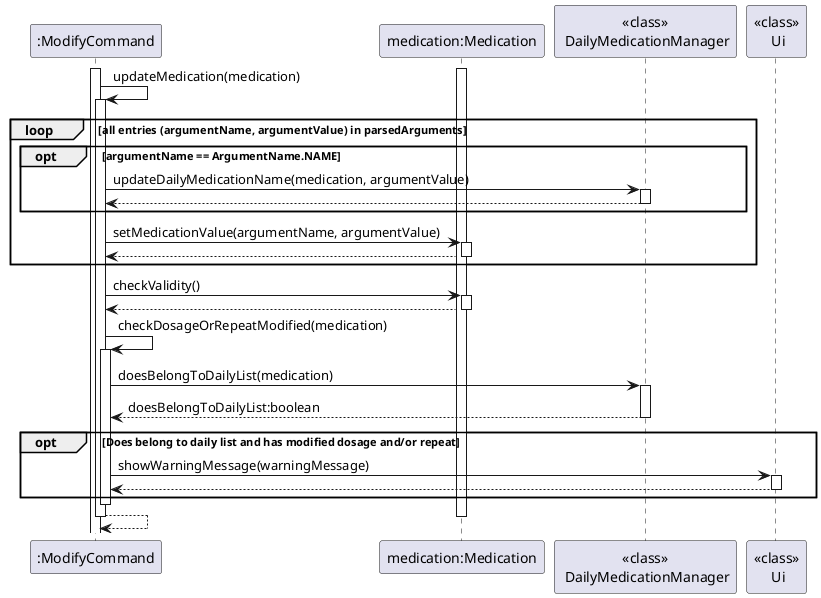 @startuml
participant ":ModifyCommand" as ModifyCommand
participant "medication:Medication" as MED
participant "<<class>>\n DailyMedicationManager" as DailyMedicationManager
participant "<<class>>\n Ui" as Ui

activate ModifyCommand
activate MED
ModifyCommand -> ModifyCommand: updateMedication(medication)
activate ModifyCommand

loop all entries (argumentName, argumentValue) in parsedArguments
    opt argumentName == ArgumentName.NAME
        ModifyCommand -> DailyMedicationManager: updateDailyMedicationName(medication, argumentValue)
        activate DailyMedicationManager
        DailyMedicationManager --> ModifyCommand
        deactivate DailyMedicationManager
    end

    ModifyCommand -> MED: setMedicationValue(argumentName, argumentValue)
    activate MED
    MED --> ModifyCommand
    deactivate MED
end

ModifyCommand -> MED: checkValidity()
activate MED
MED --> ModifyCommand
deactivate MED

ModifyCommand -> ModifyCommand: checkDosageOrRepeatModified(medication)
activate ModifyCommand
ModifyCommand -> DailyMedicationManager: doesBelongToDailyList(medication)
activate DailyMedicationManager
DailyMedicationManager --> ModifyCommand: doesBelongToDailyList:boolean
deactivate DailyMedicationManager

opt Does belong to daily list and has modified dosage and/or repeat
    ModifyCommand -> Ui: showWarningMessage(warningMessage)
    activate Ui
    Ui --> ModifyCommand
    deactivate Ui
end
deactivate ModifyCommand

ModifyCommand --> ModifyCommand
deactivate MED
deactivate ModifyCommand
@enduml
